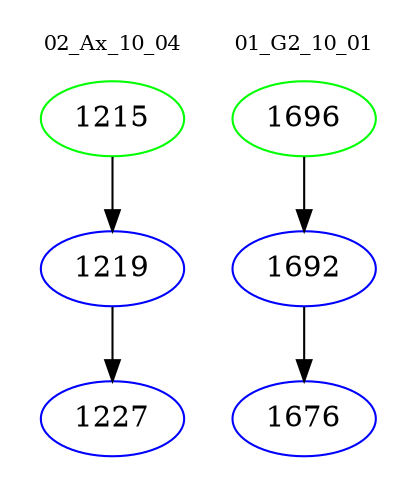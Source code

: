 digraph{
subgraph cluster_0 {
color = white
label = "02_Ax_10_04";
fontsize=10;
T0_1215 [label="1215", color="green"]
T0_1215 -> T0_1219 [color="black"]
T0_1219 [label="1219", color="blue"]
T0_1219 -> T0_1227 [color="black"]
T0_1227 [label="1227", color="blue"]
}
subgraph cluster_1 {
color = white
label = "01_G2_10_01";
fontsize=10;
T1_1696 [label="1696", color="green"]
T1_1696 -> T1_1692 [color="black"]
T1_1692 [label="1692", color="blue"]
T1_1692 -> T1_1676 [color="black"]
T1_1676 [label="1676", color="blue"]
}
}
